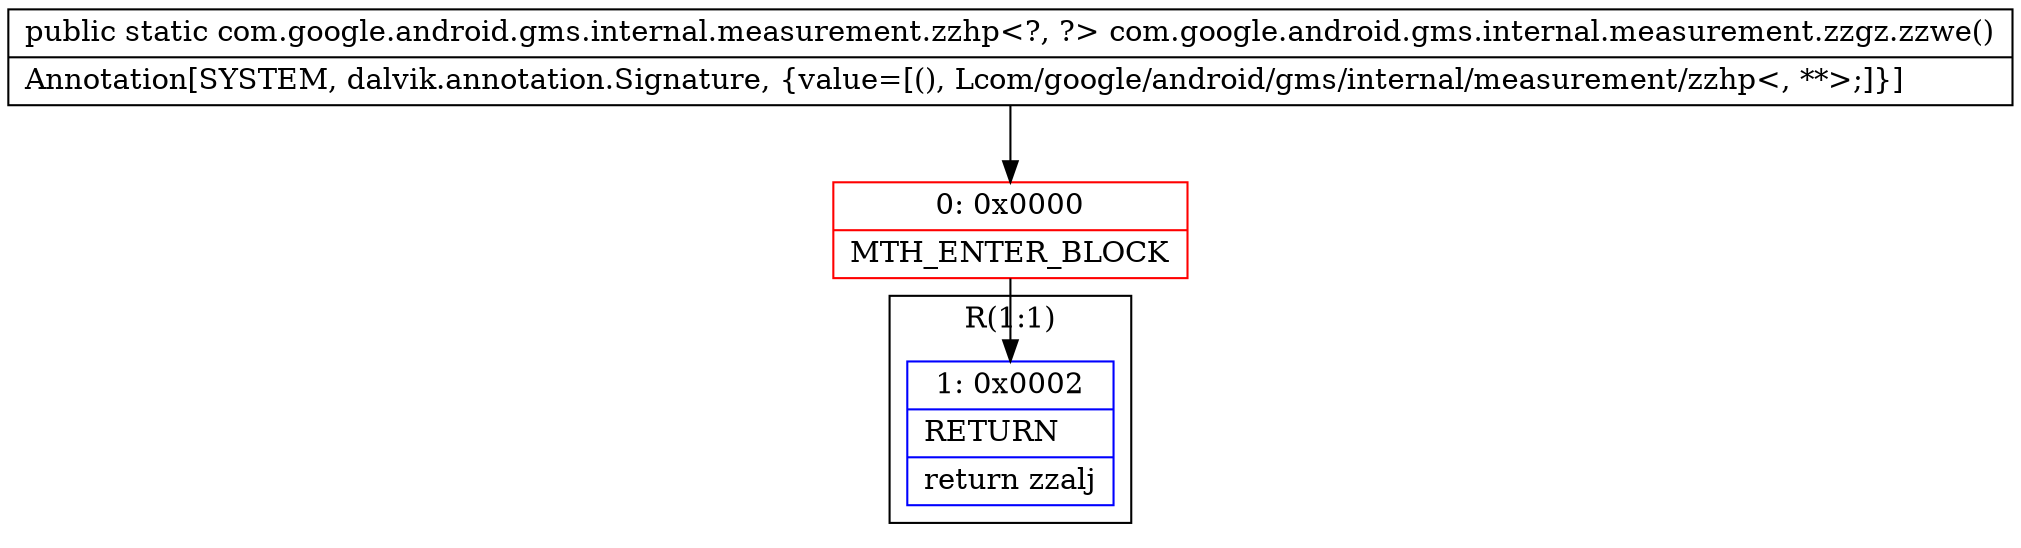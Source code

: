 digraph "CFG forcom.google.android.gms.internal.measurement.zzgz.zzwe()Lcom\/google\/android\/gms\/internal\/measurement\/zzhp;" {
subgraph cluster_Region_592016951 {
label = "R(1:1)";
node [shape=record,color=blue];
Node_1 [shape=record,label="{1\:\ 0x0002|RETURN\l|return zzalj\l}"];
}
Node_0 [shape=record,color=red,label="{0\:\ 0x0000|MTH_ENTER_BLOCK\l}"];
MethodNode[shape=record,label="{public static com.google.android.gms.internal.measurement.zzhp\<?, ?\> com.google.android.gms.internal.measurement.zzgz.zzwe()  | Annotation[SYSTEM, dalvik.annotation.Signature, \{value=[(), Lcom\/google\/android\/gms\/internal\/measurement\/zzhp\<, **\>;]\}]\l}"];
MethodNode -> Node_0;
Node_0 -> Node_1;
}

